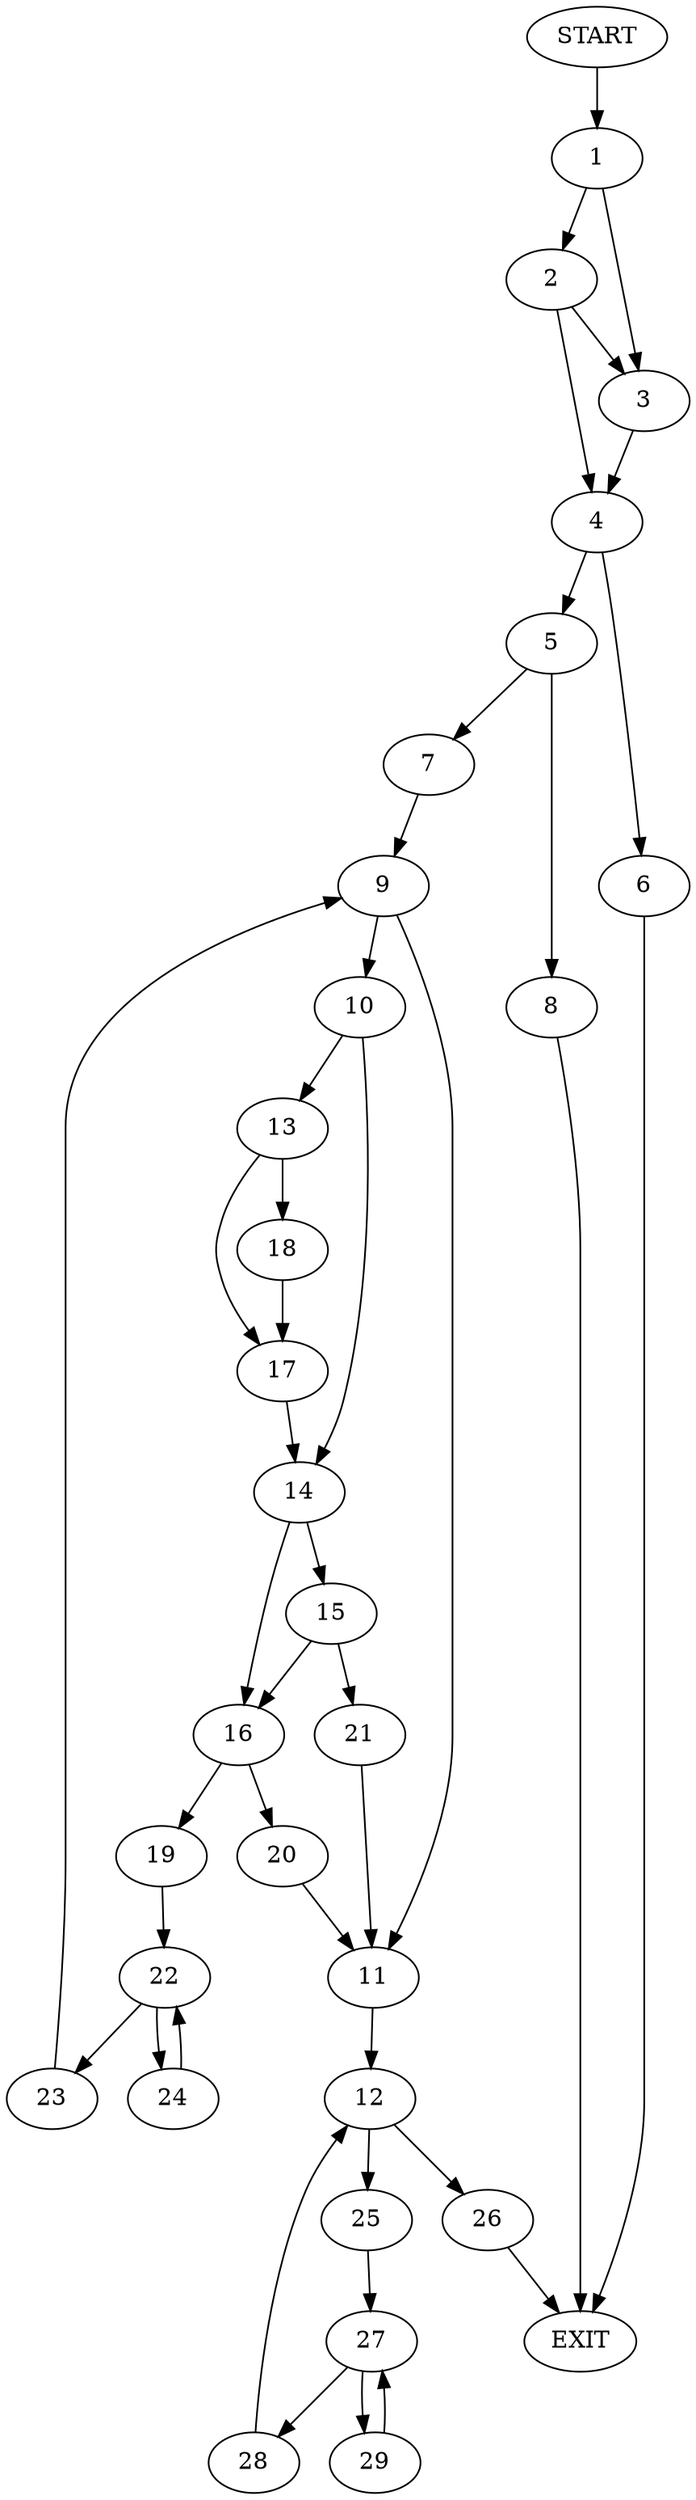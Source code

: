 digraph {
0 [label="START"]
30 [label="EXIT"]
0 -> 1
1 -> 2
1 -> 3
2 -> 4
2 -> 3
3 -> 4
4 -> 5
4 -> 6
5 -> 7
5 -> 8
6 -> 30
8 -> 30
7 -> 9
9 -> 10
9 -> 11
11 -> 12
10 -> 13
10 -> 14
14 -> 15
14 -> 16
13 -> 17
13 -> 18
17 -> 14
18 -> 17
16 -> 19
16 -> 20
15 -> 21
15 -> 16
21 -> 11
19 -> 22
20 -> 11
22 -> 23
22 -> 24
23 -> 9
24 -> 22
12 -> 25
12 -> 26
25 -> 27
26 -> 30
27 -> 28
27 -> 29
29 -> 27
28 -> 12
}
